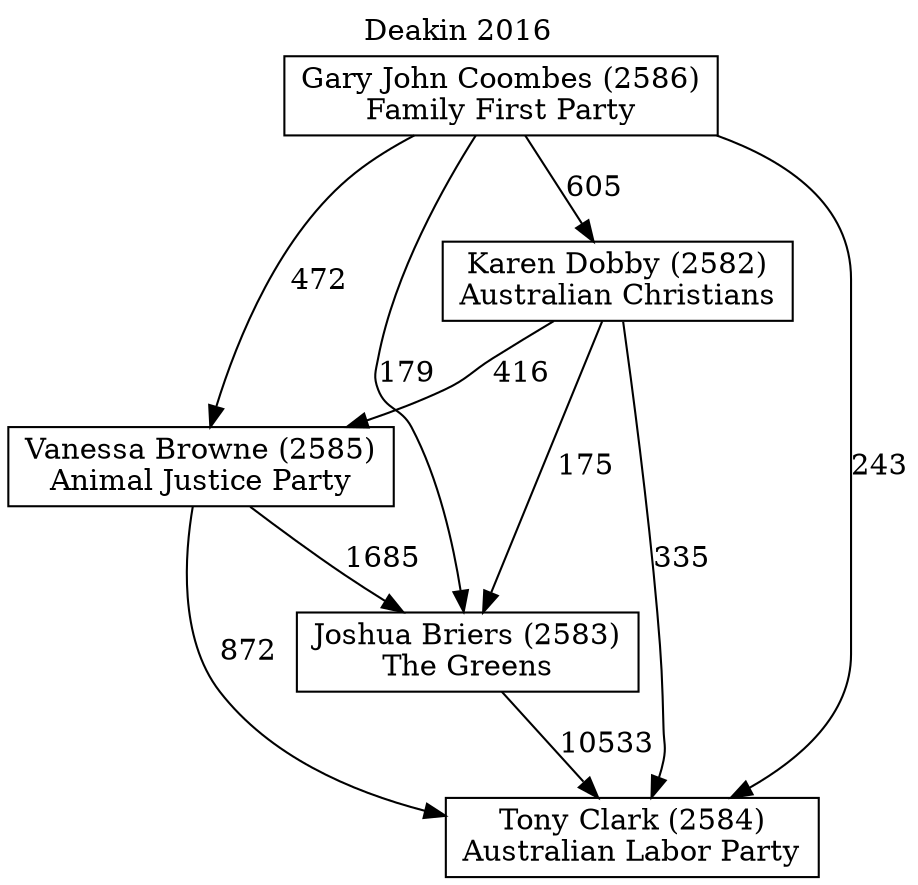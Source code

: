 // House preference flow
digraph "Tony Clark (2584)_Deakin_2016" {
	graph [label="Deakin 2016" labelloc=t mclimit=10]
	node [shape=box]
	"Karen Dobby (2582)" [label="Karen Dobby (2582)
Australian Christians"]
	"Tony Clark (2584)" [label="Tony Clark (2584)
Australian Labor Party"]
	"Vanessa Browne (2585)" [label="Vanessa Browne (2585)
Animal Justice Party"]
	"Gary John Coombes (2586)" [label="Gary John Coombes (2586)
Family First Party"]
	"Joshua Briers (2583)" [label="Joshua Briers (2583)
The Greens"]
	"Karen Dobby (2582)" -> "Tony Clark (2584)" [label=335]
	"Gary John Coombes (2586)" -> "Vanessa Browne (2585)" [label=472]
	"Vanessa Browne (2585)" -> "Joshua Briers (2583)" [label=1685]
	"Karen Dobby (2582)" -> "Vanessa Browne (2585)" [label=416]
	"Joshua Briers (2583)" -> "Tony Clark (2584)" [label=10533]
	"Gary John Coombes (2586)" -> "Joshua Briers (2583)" [label=179]
	"Gary John Coombes (2586)" -> "Karen Dobby (2582)" [label=605]
	"Karen Dobby (2582)" -> "Joshua Briers (2583)" [label=175]
	"Gary John Coombes (2586)" -> "Tony Clark (2584)" [label=243]
	"Vanessa Browne (2585)" -> "Tony Clark (2584)" [label=872]
}
